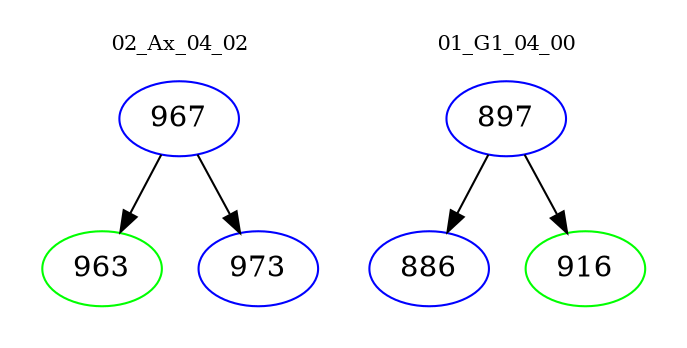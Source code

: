 digraph{
subgraph cluster_0 {
color = white
label = "02_Ax_04_02";
fontsize=10;
T0_967 [label="967", color="blue"]
T0_967 -> T0_963 [color="black"]
T0_963 [label="963", color="green"]
T0_967 -> T0_973 [color="black"]
T0_973 [label="973", color="blue"]
}
subgraph cluster_1 {
color = white
label = "01_G1_04_00";
fontsize=10;
T1_897 [label="897", color="blue"]
T1_897 -> T1_886 [color="black"]
T1_886 [label="886", color="blue"]
T1_897 -> T1_916 [color="black"]
T1_916 [label="916", color="green"]
}
}
